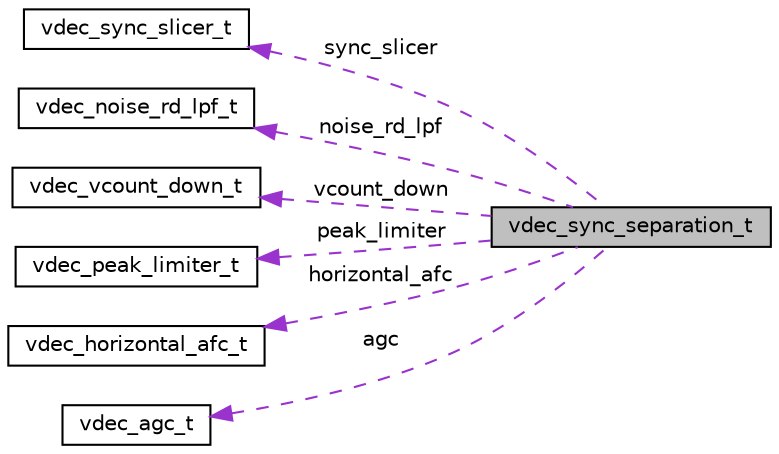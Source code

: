 digraph "vdec_sync_separation_t"
{
 // LATEX_PDF_SIZE
  edge [fontname="Helvetica",fontsize="10",labelfontname="Helvetica",labelfontsize="10"];
  node [fontname="Helvetica",fontsize="10",shape=record];
  rankdir="LR";
  Node1 [label="vdec_sync_separation_t",height=0.2,width=0.4,color="black", fillcolor="grey75", style="filled", fontcolor="black",tooltip=" "];
  Node2 -> Node1 [dir="back",color="darkorchid3",fontsize="10",style="dashed",label=" sync_slicer" ,fontname="Helvetica"];
  Node2 [label="vdec_sync_slicer_t",height=0.2,width=0.4,color="black", fillcolor="white", style="filled",URL="$d8/d64/structvdec__sync__slicer__t.html",tooltip=" "];
  Node3 -> Node1 [dir="back",color="darkorchid3",fontsize="10",style="dashed",label=" noise_rd_lpf" ,fontname="Helvetica"];
  Node3 [label="vdec_noise_rd_lpf_t",height=0.2,width=0.4,color="black", fillcolor="white", style="filled",URL="$dd/d22/structvdec__noise__rd__lpf__t.html",tooltip=" "];
  Node4 -> Node1 [dir="back",color="darkorchid3",fontsize="10",style="dashed",label=" vcount_down" ,fontname="Helvetica"];
  Node4 [label="vdec_vcount_down_t",height=0.2,width=0.4,color="black", fillcolor="white", style="filled",URL="$dd/dcd/structvdec__vcount__down__t.html",tooltip=" "];
  Node5 -> Node1 [dir="back",color="darkorchid3",fontsize="10",style="dashed",label=" peak_limiter" ,fontname="Helvetica"];
  Node5 [label="vdec_peak_limiter_t",height=0.2,width=0.4,color="black", fillcolor="white", style="filled",URL="$d3/d03/structvdec__peak__limiter__t.html",tooltip=" "];
  Node6 -> Node1 [dir="back",color="darkorchid3",fontsize="10",style="dashed",label=" horizontal_afc" ,fontname="Helvetica"];
  Node6 [label="vdec_horizontal_afc_t",height=0.2,width=0.4,color="black", fillcolor="white", style="filled",URL="$db/d86/structvdec__horizontal__afc__t.html",tooltip=" "];
  Node7 -> Node1 [dir="back",color="darkorchid3",fontsize="10",style="dashed",label=" agc" ,fontname="Helvetica"];
  Node7 [label="vdec_agc_t",height=0.2,width=0.4,color="black", fillcolor="white", style="filled",URL="$de/de9/structvdec__agc__t.html",tooltip=" "];
}

